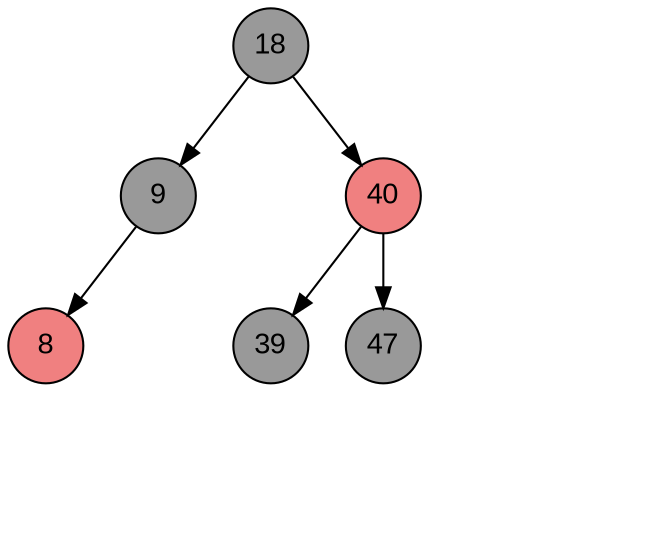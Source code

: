 digraph BST {
  node [fontname="Arial", shape=circle, fixedsize=true];
  18 [fillcolor=grey60 style=filled]
  9 [fillcolor=grey60 style=filled]
  18 -> 9;
  9 [fillcolor=grey60 style=filled]
  8 [fillcolor=lightcoral style=filled]
  9 -> 8;
  null0 [ label="X", style="invis"];
  8 [ fillcolor = lightcoral style=filled];
  8 -> null0[ style=invis ];
  null1 [ label="X", style="invis"];
  8 [ fillcolor = lightcoral style=filled];
  8 -> null1[ style=invis ];
  9 [fillcolor=grey60 style=filled]
  null2 [ label="X", style="invis"];
  9 -> null2 [ style=invis ];
  18 [fillcolor=grey60 style=filled]
   40 [fillcolor=lightcoral style=filled];
   39 [fillcolor=grey60 style=filled];
  18 -> 40;
   40 [fillcolor=lightcoral style=filled]
  null4 [ label="X", style="invis"];
   40 -> 39;
   40 [fillcolor=lightcoral style=filled]
  47 [fillcolor=grey60 style=filled];
   40 -> 47;
  47 [fillcolor=grey60 style=filled]
  40 [fillcolor=lightcoral style=filled]
  null9 [ label="X", style="invis"];
  47 -> null9 [style=invis] ;
  null6 [ label="X", style="invis"];
  40 [ fillcolor = lightcoral style=filled];
  40 -> null6[ style=invis ];
  null7 [ label="X", style="invis"];
  40 [ fillcolor = lightcoral style=filled];
  40 -> null7[ style=invis ];
  null8 [ label="X", style="invis"];
  47 [ fillcolor = grey60 style=filled];
  47 -> null8[ style=invis ];
}
